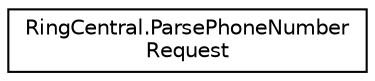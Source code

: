 digraph "Graphical Class Hierarchy"
{
 // LATEX_PDF_SIZE
  edge [fontname="Helvetica",fontsize="10",labelfontname="Helvetica",labelfontsize="10"];
  node [fontname="Helvetica",fontsize="10",shape=record];
  rankdir="LR";
  Node0 [label="RingCentral.ParsePhoneNumber\lRequest",height=0.2,width=0.4,color="black", fillcolor="white", style="filled",URL="$classRingCentral_1_1ParsePhoneNumberRequest.html",tooltip=" "];
}
